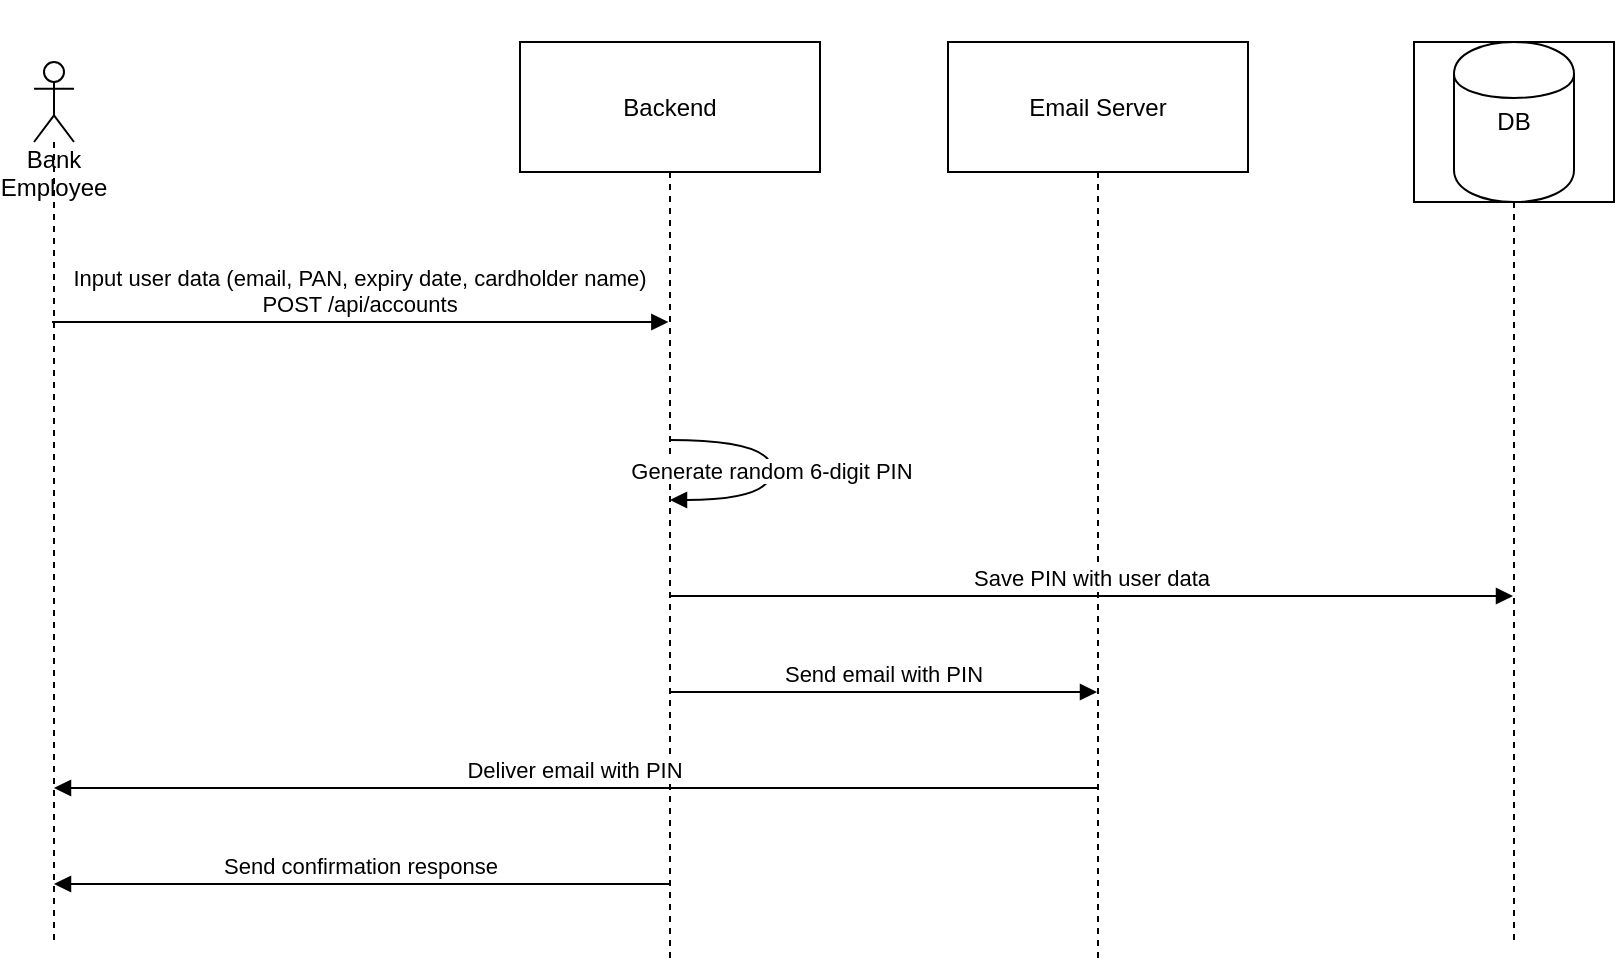 <mxfile version="28.0.7">
  <diagram name="Pagina-1" id="CYXXHO_yMfJTnz85VIeH">
    <mxGraphModel dx="1455" dy="800" grid="1" gridSize="10" guides="1" tooltips="1" connect="1" arrows="1" fold="1" page="1" pageScale="1" pageWidth="827" pageHeight="1169" math="0" shadow="0">
      <root>
        <mxCell id="0" />
        <mxCell id="1" parent="0" />
        <mxCell id="3" value="Backend" style="shape=umlLifeline;perimeter=lifelinePerimeter;whiteSpace=wrap;container=1;dropTarget=0;collapsible=0;recursiveResize=0;outlineConnect=0;portConstraint=eastwest;newEdgeStyle={&quot;edgeStyle&quot;:&quot;elbowEdgeStyle&quot;,&quot;elbow&quot;:&quot;vertical&quot;,&quot;curved&quot;:0,&quot;rounded&quot;:0};size=65;" parent="1" vertex="1">
          <mxGeometry x="262" y="150" width="150" height="460" as="geometry" />
        </mxCell>
        <mxCell id="4" value="Email Server" style="shape=umlLifeline;perimeter=lifelinePerimeter;whiteSpace=wrap;container=1;dropTarget=0;collapsible=0;recursiveResize=0;outlineConnect=0;portConstraint=eastwest;newEdgeStyle={&quot;edgeStyle&quot;:&quot;elbowEdgeStyle&quot;,&quot;elbow&quot;:&quot;vertical&quot;,&quot;curved&quot;:0,&quot;rounded&quot;:0};size=65;" parent="1" vertex="1">
          <mxGeometry x="476" y="150" width="150" height="460" as="geometry" />
        </mxCell>
        <mxCell id="6" value="Input user data (email, PAN, expiry date, cardholder name)&#xa;POST /api/accounts" style="verticalAlign=bottom;edgeStyle=elbowEdgeStyle;elbow=vertical;curved=0;rounded=0;endArrow=block;" parent="1" edge="1">
          <mxGeometry relative="1" as="geometry">
            <Array as="points">
              <mxPoint x="98.68" y="290" />
            </Array>
            <mxPoint x="28.004" y="290" as="sourcePoint" />
            <mxPoint x="336.18" y="290" as="targetPoint" />
          </mxGeometry>
        </mxCell>
        <mxCell id="8" value="Generate random 6-digit PIN" style="curved=1;endArrow=block;" parent="1" source="3" target="3" edge="1">
          <mxGeometry relative="1" as="geometry">
            <Array as="points">
              <mxPoint x="388" y="349" />
              <mxPoint x="388" y="379" />
            </Array>
          </mxGeometry>
        </mxCell>
        <mxCell id="9" value="Save PIN with user data" style="verticalAlign=bottom;edgeStyle=elbowEdgeStyle;elbow=vertical;curved=0;rounded=0;endArrow=block;" parent="1" source="3" target="q0lTlipxK7HV1FR8XMp6-16" edge="1">
          <mxGeometry relative="1" as="geometry">
            <Array as="points">
              <mxPoint x="553" y="427" />
            </Array>
            <mxPoint x="750.5" y="427" as="targetPoint" />
          </mxGeometry>
        </mxCell>
        <mxCell id="10" value="Send email with PIN" style="verticalAlign=bottom;edgeStyle=elbowEdgeStyle;elbow=vertical;curved=0;rounded=0;endArrow=block;" parent="1" source="3" target="4" edge="1">
          <mxGeometry relative="1" as="geometry">
            <Array as="points">
              <mxPoint x="453" y="475" />
            </Array>
          </mxGeometry>
        </mxCell>
        <mxCell id="11" value="Deliver email with PIN" style="verticalAlign=bottom;edgeStyle=elbowEdgeStyle;elbow=vertical;curved=0;rounded=0;endArrow=block;" parent="1" source="4" target="q0lTlipxK7HV1FR8XMp6-14" edge="1">
          <mxGeometry relative="1" as="geometry">
            <Array as="points">
              <mxPoint x="209" y="523" />
            </Array>
            <mxPoint x="-156.676" y="523" as="targetPoint" />
          </mxGeometry>
        </mxCell>
        <mxCell id="12" value="Send confirmation response" style="verticalAlign=bottom;edgeStyle=elbowEdgeStyle;elbow=vertical;curved=0;rounded=0;endArrow=block;" parent="1" source="3" target="q0lTlipxK7HV1FR8XMp6-14" edge="1">
          <mxGeometry relative="1" as="geometry">
            <Array as="points">
              <mxPoint x="102" y="571" />
            </Array>
            <mxPoint x="-156.676" y="571" as="targetPoint" />
          </mxGeometry>
        </mxCell>
        <mxCell id="q0lTlipxK7HV1FR8XMp6-14" value="&lt;div&gt;&lt;br&gt;&lt;/div&gt;&lt;div&gt;&lt;br&gt;&lt;/div&gt;&lt;div&gt;&lt;br&gt;&lt;/div&gt;&lt;div&gt;&lt;br&gt;&lt;/div&gt;&lt;div&gt;&lt;br&gt;&lt;/div&gt;Bank Employee" style="shape=umlLifeline;perimeter=lifelinePerimeter;whiteSpace=wrap;html=1;container=1;dropTarget=0;collapsible=0;recursiveResize=0;outlineConnect=0;portConstraint=eastwest;newEdgeStyle={&quot;curved&quot;:0,&quot;rounded&quot;:0};participant=umlActor;" vertex="1" parent="1">
          <mxGeometry x="19" y="160" width="20" height="440" as="geometry" />
        </mxCell>
        <mxCell id="q0lTlipxK7HV1FR8XMp6-15" value="" style="shape=cylinder;whiteSpace=wrap;html=1;boundedLbl=1;backgroundOutline=1;" vertex="1" parent="1">
          <mxGeometry x="729" y="150" width="60" height="80" as="geometry" />
        </mxCell>
        <mxCell id="q0lTlipxK7HV1FR8XMp6-16" value="DB" style="shape=umlLifeline;perimeter=lifelinePerimeter;whiteSpace=wrap;html=1;container=1;dropTarget=0;collapsible=0;recursiveResize=0;outlineConnect=0;portConstraint=eastwest;newEdgeStyle={&quot;curved&quot;:0,&quot;rounded&quot;:0};strokeColor=default;fillColor=none;strokeWidth=1;perimeterSpacing=1;size=80;" vertex="1" parent="1">
          <mxGeometry x="709" y="150" width="100" height="450" as="geometry" />
        </mxCell>
      </root>
    </mxGraphModel>
  </diagram>
</mxfile>
